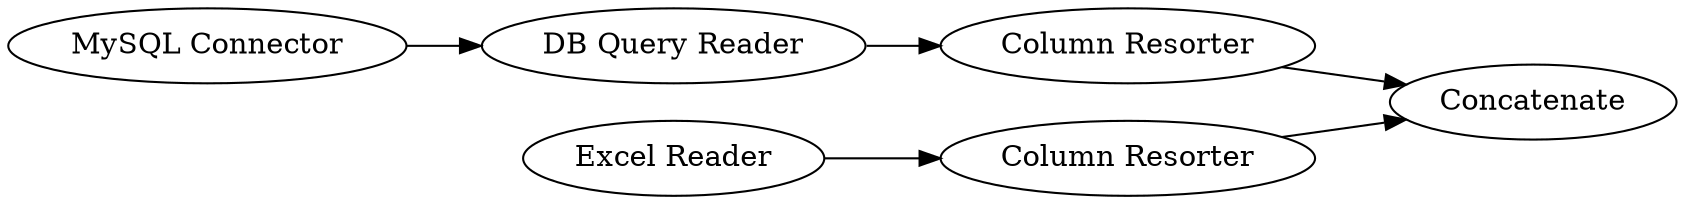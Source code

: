 digraph {
	1 [label="MySQL Connector"]
	2 [label="DB Query Reader"]
	3 [label="Excel Reader"]
	6 [label="Column Resorter"]
	11 [label="Column Resorter"]
	22 [label=Concatenate]
	1 -> 2
	2 -> 6
	3 -> 11
	6 -> 22
	11 -> 22
	rankdir=LR
}
